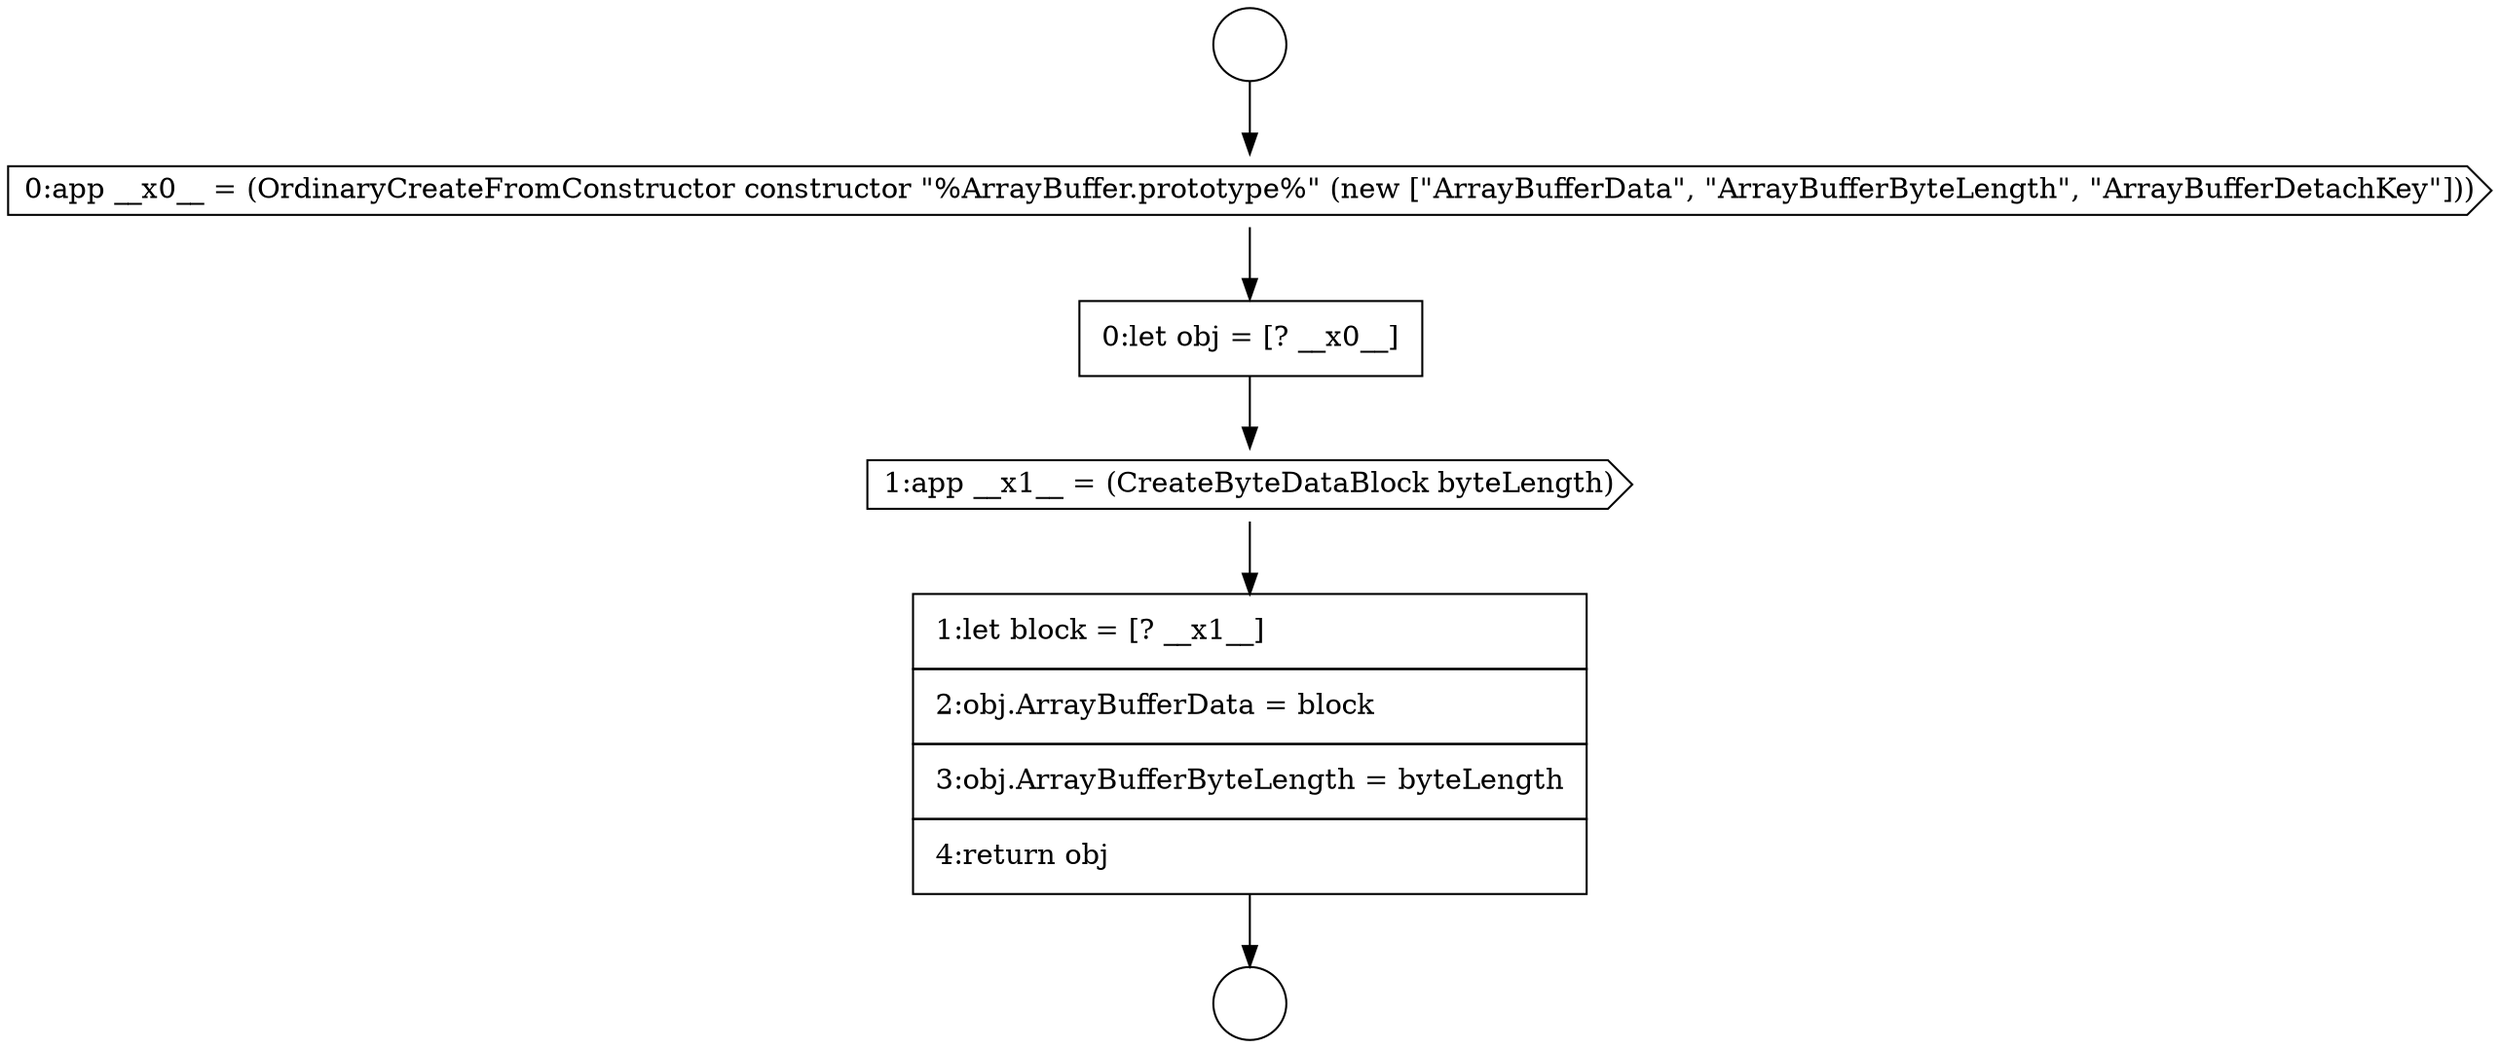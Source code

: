 digraph {
  node17390 [shape=cds, label=<<font color="black">1:app __x1__ = (CreateByteDataBlock byteLength)</font>> color="black" fillcolor="white" style=filled]
  node17386 [shape=circle label=" " color="black" fillcolor="white" style=filled]
  node17389 [shape=none, margin=0, label=<<font color="black">
    <table border="0" cellborder="1" cellspacing="0" cellpadding="10">
      <tr><td align="left">0:let obj = [? __x0__]</td></tr>
    </table>
  </font>> color="black" fillcolor="white" style=filled]
  node17388 [shape=cds, label=<<font color="black">0:app __x0__ = (OrdinaryCreateFromConstructor constructor &quot;%ArrayBuffer.prototype%&quot; (new [&quot;ArrayBufferData&quot;, &quot;ArrayBufferByteLength&quot;, &quot;ArrayBufferDetachKey&quot;]))</font>> color="black" fillcolor="white" style=filled]
  node17391 [shape=none, margin=0, label=<<font color="black">
    <table border="0" cellborder="1" cellspacing="0" cellpadding="10">
      <tr><td align="left">1:let block = [? __x1__]</td></tr>
      <tr><td align="left">2:obj.ArrayBufferData = block</td></tr>
      <tr><td align="left">3:obj.ArrayBufferByteLength = byteLength</td></tr>
      <tr><td align="left">4:return obj</td></tr>
    </table>
  </font>> color="black" fillcolor="white" style=filled]
  node17387 [shape=circle label=" " color="black" fillcolor="white" style=filled]
  node17391 -> node17387 [ color="black"]
  node17388 -> node17389 [ color="black"]
  node17389 -> node17390 [ color="black"]
  node17390 -> node17391 [ color="black"]
  node17386 -> node17388 [ color="black"]
}
